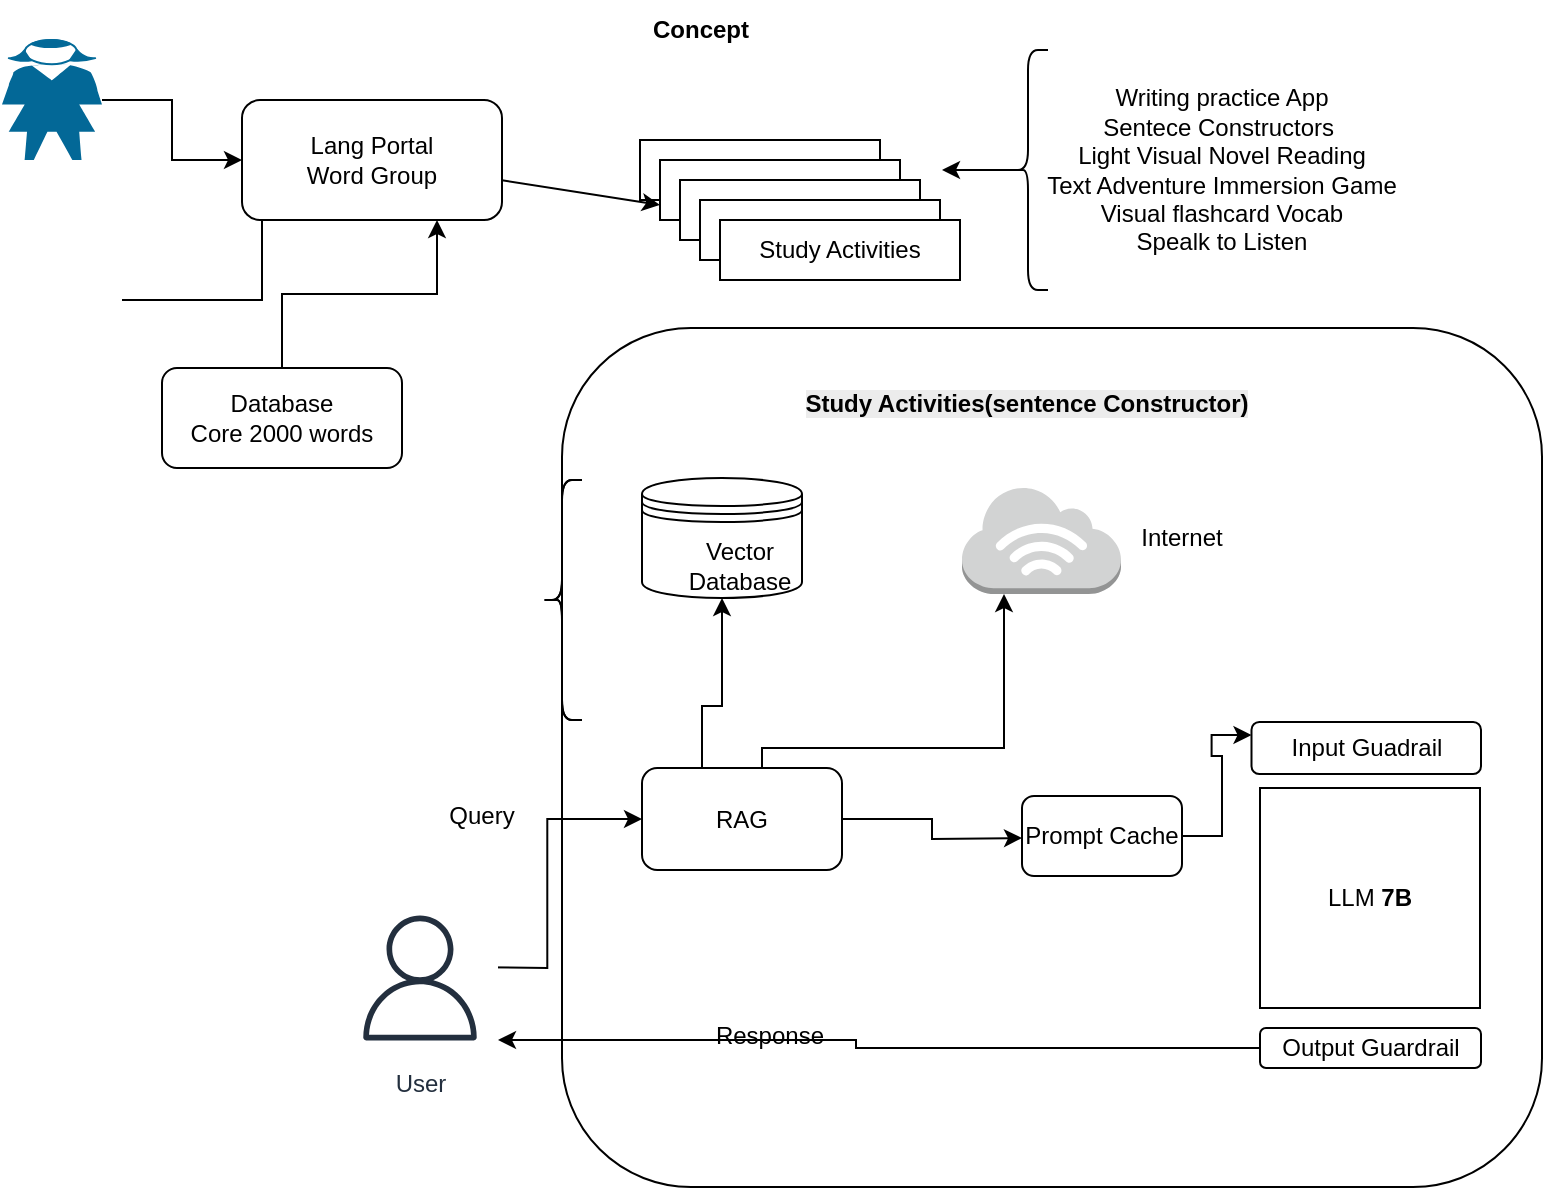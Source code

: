 <mxfile version="27.0.2">
  <diagram name="Page-1" id="WFv27mGspD0JPTdd11ZY">
    <mxGraphModel dx="1034" dy="570" grid="1" gridSize="10" guides="1" tooltips="1" connect="1" arrows="1" fold="1" page="1" pageScale="1" pageWidth="850" pageHeight="1100" math="0" shadow="0">
      <root>
        <mxCell id="0" />
        <mxCell id="1" parent="0" />
        <mxCell id="gc40k52ld6s-D_jU1NGI-10" value="" style="image;aspect=fixed;html=1;points=[];align=center;fontSize=12;image=img/lib/azure2/databases/Oracle_Database.svg;" vertex="1" parent="1">
          <mxGeometry x="360" y="424" width="68" height="68" as="geometry" />
        </mxCell>
        <mxCell id="gc40k52ld6s-D_jU1NGI-11" value="" style="rounded=1;whiteSpace=wrap;html=1;" vertex="1" parent="1">
          <mxGeometry x="320" y="334" width="490" height="429.5" as="geometry" />
        </mxCell>
        <mxCell id="gc40k52ld6s-D_jU1NGI-14" value="" style="group" vertex="1" connectable="0" parent="1">
          <mxGeometry x="580" y="544" width="120" height="130" as="geometry" />
        </mxCell>
        <mxCell id="gc40k52ld6s-D_jU1NGI-12" value="LLM &lt;b&gt;7B&lt;/b&gt;" style="whiteSpace=wrap;html=1;aspect=fixed;" vertex="1" parent="gc40k52ld6s-D_jU1NGI-14">
          <mxGeometry x="89" y="20" width="110" height="110" as="geometry" />
        </mxCell>
        <mxCell id="gc40k52ld6s-D_jU1NGI-37" style="edgeStyle=orthogonalEdgeStyle;rounded=0;orthogonalLoop=1;jettySize=auto;html=1;" edge="1" parent="1" source="gc40k52ld6s-D_jU1NGI-15" target="gc40k52ld6s-D_jU1NGI-19">
          <mxGeometry relative="1" as="geometry">
            <mxPoint x="540" y="474" as="targetPoint" />
            <Array as="points">
              <mxPoint x="420" y="544" />
              <mxPoint x="541" y="544" />
            </Array>
          </mxGeometry>
        </mxCell>
        <mxCell id="gc40k52ld6s-D_jU1NGI-41" style="edgeStyle=orthogonalEdgeStyle;rounded=0;orthogonalLoop=1;jettySize=auto;html=1;" edge="1" parent="1" source="gc40k52ld6s-D_jU1NGI-15">
          <mxGeometry relative="1" as="geometry">
            <mxPoint x="550" y="589" as="targetPoint" />
          </mxGeometry>
        </mxCell>
        <mxCell id="gc40k52ld6s-D_jU1NGI-15" value="RAG" style="rounded=1;whiteSpace=wrap;html=1;" vertex="1" parent="1">
          <mxGeometry x="360" y="554" width="100" height="51" as="geometry" />
        </mxCell>
        <mxCell id="gc40k52ld6s-D_jU1NGI-20" value="" style="group" vertex="1" connectable="0" parent="1">
          <mxGeometry x="520" y="413" width="79.5" height="79" as="geometry" />
        </mxCell>
        <mxCell id="gc40k52ld6s-D_jU1NGI-19" value="" style="outlineConnect=0;dashed=0;verticalLabelPosition=bottom;verticalAlign=top;align=center;html=1;shape=mxgraph.aws3.internet_3;fillColor=#D2D3D3;gradientColor=none;" vertex="1" parent="gc40k52ld6s-D_jU1NGI-20">
          <mxGeometry width="79.5" height="54" as="geometry" />
        </mxCell>
        <mxCell id="gc40k52ld6s-D_jU1NGI-18" value="Internet" style="text;html=1;align=center;verticalAlign=middle;whiteSpace=wrap;rounded=0;" vertex="1" parent="1">
          <mxGeometry x="599.5" y="424" width="60" height="30" as="geometry" />
        </mxCell>
        <mxCell id="gc40k52ld6s-D_jU1NGI-38" style="edgeStyle=orthogonalEdgeStyle;rounded=0;orthogonalLoop=1;jettySize=auto;html=1;entryX=0.5;entryY=1;entryDx=0;entryDy=0;" edge="1" parent="1" source="gc40k52ld6s-D_jU1NGI-15" target="gc40k52ld6s-D_jU1NGI-67">
          <mxGeometry relative="1" as="geometry">
            <Array as="points">
              <mxPoint x="390" y="523" />
              <mxPoint x="400" y="523" />
            </Array>
          </mxGeometry>
        </mxCell>
        <mxCell id="gc40k52ld6s-D_jU1NGI-48" value="Output Guardrail" style="rounded=1;whiteSpace=wrap;html=1;" vertex="1" parent="1">
          <mxGeometry x="669" y="684" width="110.5" height="20" as="geometry" />
        </mxCell>
        <mxCell id="gc40k52ld6s-D_jU1NGI-49" value="Input Guadrail" style="rounded=1;whiteSpace=wrap;html=1;" vertex="1" parent="1">
          <mxGeometry x="664.75" y="531" width="114.75" height="26" as="geometry" />
        </mxCell>
        <mxCell id="gc40k52ld6s-D_jU1NGI-55" style="edgeStyle=orthogonalEdgeStyle;rounded=0;orthogonalLoop=1;jettySize=auto;html=1;entryX=0;entryY=0.25;entryDx=0;entryDy=0;" edge="1" parent="1" source="gc40k52ld6s-D_jU1NGI-50" target="gc40k52ld6s-D_jU1NGI-49">
          <mxGeometry relative="1" as="geometry" />
        </mxCell>
        <mxCell id="gc40k52ld6s-D_jU1NGI-50" value="Prompt Cache" style="rounded=1;whiteSpace=wrap;html=1;" vertex="1" parent="1">
          <mxGeometry x="550" y="568" width="80" height="40" as="geometry" />
        </mxCell>
        <mxCell id="gc40k52ld6s-D_jU1NGI-60" style="edgeStyle=orthogonalEdgeStyle;rounded=0;orthogonalLoop=1;jettySize=auto;html=1;entryX=0;entryY=0.5;entryDx=0;entryDy=0;" edge="1" parent="1" target="gc40k52ld6s-D_jU1NGI-15">
          <mxGeometry relative="1" as="geometry">
            <mxPoint x="264.34" y="653.5" as="sourcePoint" />
          </mxGeometry>
        </mxCell>
        <mxCell id="gc40k52ld6s-D_jU1NGI-61" style="edgeStyle=orthogonalEdgeStyle;rounded=0;orthogonalLoop=1;jettySize=auto;html=1;" edge="1" parent="1" source="gc40k52ld6s-D_jU1NGI-48" target="gc40k52ld6s-D_jU1NGI-71">
          <mxGeometry relative="1" as="geometry">
            <mxPoint x="256.41" y="697.786" as="targetPoint" />
            <Array as="points">
              <mxPoint x="467" y="694" />
              <mxPoint x="467" y="690" />
            </Array>
          </mxGeometry>
        </mxCell>
        <mxCell id="gc40k52ld6s-D_jU1NGI-62" value="Query" style="text;html=1;align=center;verticalAlign=middle;whiteSpace=wrap;rounded=0;" vertex="1" parent="1">
          <mxGeometry x="250" y="568" width="60" height="20" as="geometry" />
        </mxCell>
        <mxCell id="gc40k52ld6s-D_jU1NGI-64" value="Response" style="text;html=1;align=center;verticalAlign=middle;whiteSpace=wrap;rounded=0;" vertex="1" parent="1">
          <mxGeometry x="394" y="678" width="60" height="20" as="geometry" />
        </mxCell>
        <mxCell id="gc40k52ld6s-D_jU1NGI-66" value="&#xa;&lt;span style=&quot;color: rgb(0, 0, 0); font-family: Helvetica; font-size: 12px; font-style: normal; font-variant-ligatures: normal; font-variant-caps: normal; letter-spacing: normal; orphans: 2; text-align: center; text-indent: 0px; text-transform: none; widows: 2; word-spacing: 0px; -webkit-text-stroke-width: 0px; white-space: normal; background-color: rgb(236, 236, 236); text-decoration-thickness: initial; text-decoration-style: initial; text-decoration-color: initial; float: none; display: inline !important;&quot;&gt;Study Activities(sentence Constructor)&lt;/span&gt;&#xa;&#xa;" style="text;html=1;align=center;verticalAlign=middle;whiteSpace=wrap;rounded=0;fontStyle=1" vertex="1" parent="1">
          <mxGeometry x="425" y="364" width="255" height="30" as="geometry" />
        </mxCell>
        <mxCell id="gc40k52ld6s-D_jU1NGI-67" value="" style="shape=datastore;whiteSpace=wrap;html=1;" vertex="1" parent="1">
          <mxGeometry x="360" y="409" width="80" height="60" as="geometry" />
        </mxCell>
        <mxCell id="gc40k52ld6s-D_jU1NGI-68" value="Vector Database" style="text;html=1;align=center;verticalAlign=middle;whiteSpace=wrap;rounded=0;" vertex="1" parent="1">
          <mxGeometry x="379" y="442.5" width="60" height="20" as="geometry" />
        </mxCell>
        <mxCell id="gc40k52ld6s-D_jU1NGI-71" value="User" style="sketch=0;outlineConnect=0;fontColor=#232F3E;gradientColor=none;strokeColor=#232F3E;fillColor=#ffffff;dashed=0;verticalLabelPosition=bottom;verticalAlign=top;align=center;html=1;fontSize=12;fontStyle=0;aspect=fixed;shape=mxgraph.aws4.resourceIcon;resIcon=mxgraph.aws4.user;" vertex="1" parent="1">
          <mxGeometry x="210" y="620" width="78" height="78" as="geometry" />
        </mxCell>
        <mxCell id="gc40k52ld6s-D_jU1NGI-81" style="edgeStyle=orthogonalEdgeStyle;rounded=0;orthogonalLoop=1;jettySize=auto;html=1;entryX=0;entryY=0.5;entryDx=0;entryDy=0;" edge="1" parent="1" source="gc40k52ld6s-D_jU1NGI-75" target="gc40k52ld6s-D_jU1NGI-77">
          <mxGeometry relative="1" as="geometry">
            <Array as="points">
              <mxPoint x="170" y="320" />
              <mxPoint x="170" y="250" />
            </Array>
          </mxGeometry>
        </mxCell>
        <mxCell id="gc40k52ld6s-D_jU1NGI-75" value="" style="shape=image;html=1;verticalAlign=top;verticalLabelPosition=bottom;labelBackgroundColor=#ffffff;imageAspect=0;aspect=fixed;image=https://cdn0.iconfinder.com/data/icons/analytic-investment-and-balanced-scorecard/512/9Man_user_Student_Teacher_Avatar-128.png" vertex="1" parent="1">
          <mxGeometry x="40" y="290" width="60" height="60" as="geometry" />
        </mxCell>
        <mxCell id="gc40k52ld6s-D_jU1NGI-79" style="edgeStyle=orthogonalEdgeStyle;rounded=0;orthogonalLoop=1;jettySize=auto;html=1;" edge="1" parent="1" source="gc40k52ld6s-D_jU1NGI-76" target="gc40k52ld6s-D_jU1NGI-77">
          <mxGeometry relative="1" as="geometry" />
        </mxCell>
        <mxCell id="gc40k52ld6s-D_jU1NGI-76" value="" style="shape=mxgraph.cisco.people.standing_woman;html=1;pointerEvents=1;dashed=0;fillColor=#036897;strokeColor=#ffffff;strokeWidth=2;verticalLabelPosition=bottom;verticalAlign=top;align=center;outlineConnect=0;" vertex="1" parent="1">
          <mxGeometry x="40" y="190" width="50" height="60" as="geometry" />
        </mxCell>
        <mxCell id="gc40k52ld6s-D_jU1NGI-77" value="Lang Portal&lt;div&gt;Word Group&lt;/div&gt;" style="rounded=1;whiteSpace=wrap;html=1;" vertex="1" parent="1">
          <mxGeometry x="160" y="220" width="130" height="60" as="geometry" />
        </mxCell>
        <mxCell id="gc40k52ld6s-D_jU1NGI-84" style="edgeStyle=orthogonalEdgeStyle;rounded=0;orthogonalLoop=1;jettySize=auto;html=1;entryX=0.75;entryY=1;entryDx=0;entryDy=0;" edge="1" parent="1" source="gc40k52ld6s-D_jU1NGI-82" target="gc40k52ld6s-D_jU1NGI-77">
          <mxGeometry relative="1" as="geometry">
            <mxPoint x="270" y="320" as="targetPoint" />
          </mxGeometry>
        </mxCell>
        <mxCell id="gc40k52ld6s-D_jU1NGI-82" value="Database&lt;div&gt;Core 2000 words&lt;/div&gt;" style="rounded=1;whiteSpace=wrap;html=1;" vertex="1" parent="1">
          <mxGeometry x="120" y="354" width="120" height="50" as="geometry" />
        </mxCell>
        <mxCell id="gc40k52ld6s-D_jU1NGI-85" value="Study Activities" style="rounded=0;whiteSpace=wrap;html=1;" vertex="1" parent="1">
          <mxGeometry x="359" y="240" width="120" height="30" as="geometry" />
        </mxCell>
        <mxCell id="gc40k52ld6s-D_jU1NGI-91" value="Study Activities" style="rounded=0;whiteSpace=wrap;html=1;" vertex="1" parent="1">
          <mxGeometry x="369" y="250" width="120" height="30" as="geometry" />
        </mxCell>
        <mxCell id="gc40k52ld6s-D_jU1NGI-92" value="Study Activities" style="rounded=0;whiteSpace=wrap;html=1;" vertex="1" parent="1">
          <mxGeometry x="379" y="260" width="120" height="30" as="geometry" />
        </mxCell>
        <mxCell id="gc40k52ld6s-D_jU1NGI-93" value="Study Activities" style="rounded=0;whiteSpace=wrap;html=1;" vertex="1" parent="1">
          <mxGeometry x="389" y="270" width="120" height="30" as="geometry" />
        </mxCell>
        <mxCell id="gc40k52ld6s-D_jU1NGI-94" value="Study Activities" style="rounded=0;whiteSpace=wrap;html=1;" vertex="1" parent="1">
          <mxGeometry x="399" y="280" width="120" height="30" as="geometry" />
        </mxCell>
        <mxCell id="gc40k52ld6s-D_jU1NGI-95" value="" style="endArrow=classic;html=1;rounded=0;entryX=0;entryY=0.75;entryDx=0;entryDy=0;" edge="1" parent="1" source="gc40k52ld6s-D_jU1NGI-77" target="gc40k52ld6s-D_jU1NGI-91">
          <mxGeometry width="50" height="50" relative="1" as="geometry">
            <mxPoint x="299" y="330" as="sourcePoint" />
            <mxPoint x="349" y="280" as="targetPoint" />
          </mxGeometry>
        </mxCell>
        <mxCell id="gc40k52ld6s-D_jU1NGI-96" value="Writing practice App&lt;div&gt;Sentece Constructors&amp;nbsp;&lt;/div&gt;&lt;div&gt;Light Visual Novel Reading&lt;/div&gt;&lt;div&gt;Text Adventure Immersion Game&lt;/div&gt;&lt;div&gt;Visual flashcard Vocab&lt;/div&gt;&lt;div&gt;Spealk to Listen&lt;/div&gt;" style="text;html=1;align=center;verticalAlign=middle;whiteSpace=wrap;rounded=0;" vertex="1" parent="1">
          <mxGeometry x="560" y="240" width="180" height="30" as="geometry" />
        </mxCell>
        <mxCell id="gc40k52ld6s-D_jU1NGI-97" value="" style="shape=curlyBracket;whiteSpace=wrap;html=1;rounded=1;labelPosition=left;verticalLabelPosition=middle;align=right;verticalAlign=middle;" vertex="1" parent="1">
          <mxGeometry x="310" y="410" width="20" height="120" as="geometry" />
        </mxCell>
        <mxCell id="gc40k52ld6s-D_jU1NGI-98" value="" style="shape=curlyBracket;whiteSpace=wrap;html=1;rounded=1;labelPosition=left;verticalLabelPosition=middle;align=right;verticalAlign=middle;" vertex="1" parent="1">
          <mxGeometry x="310" y="410" width="20" height="120" as="geometry" />
        </mxCell>
        <mxCell id="gc40k52ld6s-D_jU1NGI-100" style="edgeStyle=orthogonalEdgeStyle;rounded=0;orthogonalLoop=1;jettySize=auto;html=1;exitX=0.1;exitY=0.5;exitDx=0;exitDy=0;exitPerimeter=0;" edge="1" parent="1" source="gc40k52ld6s-D_jU1NGI-99">
          <mxGeometry relative="1" as="geometry">
            <mxPoint x="510" y="255" as="targetPoint" />
          </mxGeometry>
        </mxCell>
        <mxCell id="gc40k52ld6s-D_jU1NGI-99" value="" style="shape=curlyBracket;whiteSpace=wrap;html=1;rounded=1;labelPosition=left;verticalLabelPosition=middle;align=right;verticalAlign=middle;" vertex="1" parent="1">
          <mxGeometry x="543" y="195" width="20" height="120" as="geometry" />
        </mxCell>
        <mxCell id="gc40k52ld6s-D_jU1NGI-101" value="Concept" style="text;html=1;align=center;verticalAlign=middle;whiteSpace=wrap;rounded=0;fontStyle=1" vertex="1" parent="1">
          <mxGeometry x="319" y="170" width="141" height="30" as="geometry" />
        </mxCell>
      </root>
    </mxGraphModel>
  </diagram>
</mxfile>
